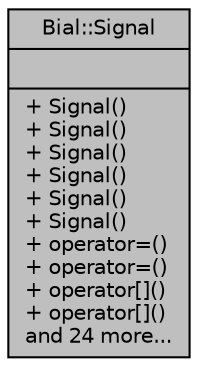 digraph "Bial::Signal"
{
  edge [fontname="Helvetica",fontsize="10",labelfontname="Helvetica",labelfontsize="10"];
  node [fontname="Helvetica",fontsize="10",shape=record];
  Node1 [label="{Bial::Signal\n||+ Signal()\l+ Signal()\l+ Signal()\l+ Signal()\l+ Signal()\l+ Signal()\l+ operator=()\l+ operator=()\l+ operator[]()\l+ operator[]()\land 24 more...\l}",height=0.2,width=0.4,color="black", fillcolor="grey75", style="filled", fontcolor="black"];
}
